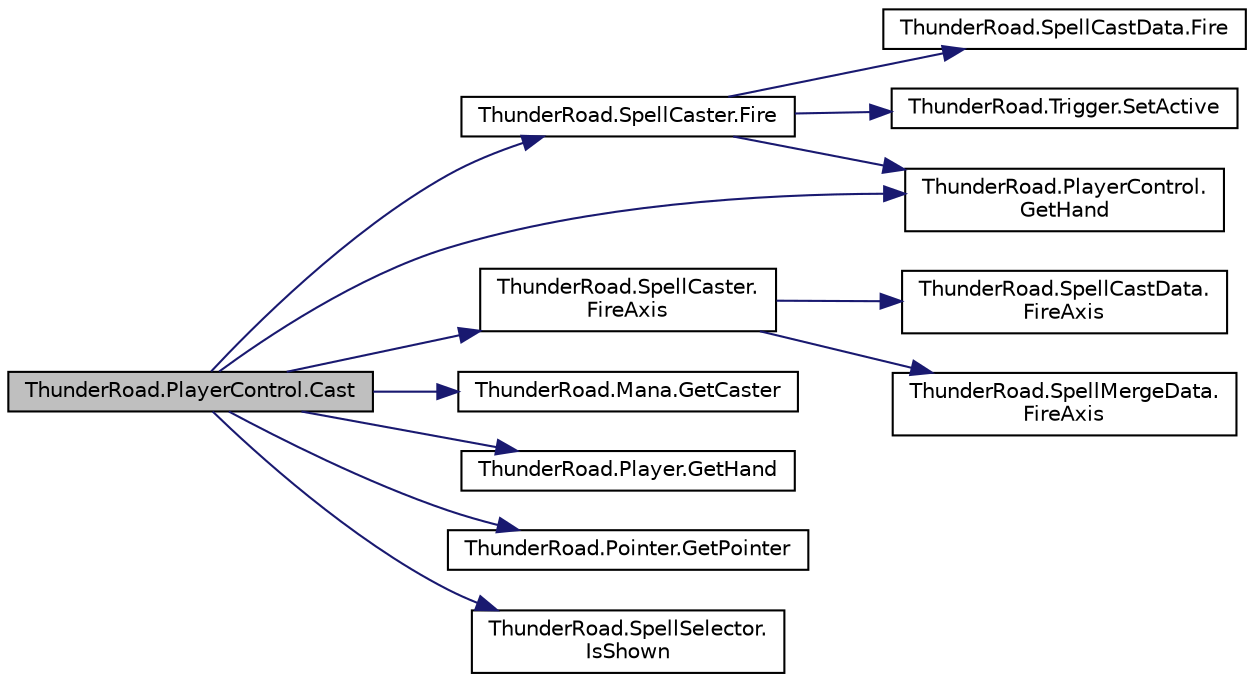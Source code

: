 digraph "ThunderRoad.PlayerControl.Cast"
{
 // LATEX_PDF_SIZE
  edge [fontname="Helvetica",fontsize="10",labelfontname="Helvetica",labelfontsize="10"];
  node [fontname="Helvetica",fontsize="10",shape=record];
  rankdir="LR";
  Node1 [label="ThunderRoad.PlayerControl.Cast",height=0.2,width=0.4,color="black", fillcolor="grey75", style="filled", fontcolor="black",tooltip="Casts the specified side."];
  Node1 -> Node2 [color="midnightblue",fontsize="10",style="solid",fontname="Helvetica"];
  Node2 [label="ThunderRoad.SpellCaster.Fire",height=0.2,width=0.4,color="black", fillcolor="white", style="filled",URL="$class_thunder_road_1_1_spell_caster.html#a3cb2e2bd8ee15abb0aa756d16f92fd69",tooltip="Fires the specified active."];
  Node2 -> Node3 [color="midnightblue",fontsize="10",style="solid",fontname="Helvetica"];
  Node3 [label="ThunderRoad.SpellCastData.Fire",height=0.2,width=0.4,color="black", fillcolor="white", style="filled",URL="$class_thunder_road_1_1_spell_cast_data.html#a09e15ca3c181f347ff714472d905eb98",tooltip="Fires the specified active."];
  Node2 -> Node4 [color="midnightblue",fontsize="10",style="solid",fontname="Helvetica"];
  Node4 [label="ThunderRoad.PlayerControl.\lGetHand",height=0.2,width=0.4,color="black", fillcolor="white", style="filled",URL="$class_thunder_road_1_1_player_control.html#a35f9d9f52e8ffc5ad4a3b3a8a18541b9",tooltip="Gets the hand."];
  Node2 -> Node5 [color="midnightblue",fontsize="10",style="solid",fontname="Helvetica"];
  Node5 [label="ThunderRoad.Trigger.SetActive",height=0.2,width=0.4,color="black", fillcolor="white", style="filled",URL="$class_thunder_road_1_1_trigger.html#acf6a7e82fb1cbb9c1f1e9f2e998b487c",tooltip="Sets the active."];
  Node1 -> Node6 [color="midnightblue",fontsize="10",style="solid",fontname="Helvetica"];
  Node6 [label="ThunderRoad.SpellCaster.\lFireAxis",height=0.2,width=0.4,color="black", fillcolor="white", style="filled",URL="$class_thunder_road_1_1_spell_caster.html#a4b5a16d9c556490f03e743e307afa484",tooltip="Fires the axis."];
  Node6 -> Node7 [color="midnightblue",fontsize="10",style="solid",fontname="Helvetica"];
  Node7 [label="ThunderRoad.SpellCastData.\lFireAxis",height=0.2,width=0.4,color="black", fillcolor="white", style="filled",URL="$class_thunder_road_1_1_spell_cast_data.html#a2a94bcaf6795b2f793de8a1fcccf6b4d",tooltip="Fires the axis."];
  Node6 -> Node8 [color="midnightblue",fontsize="10",style="solid",fontname="Helvetica"];
  Node8 [label="ThunderRoad.SpellMergeData.\lFireAxis",height=0.2,width=0.4,color="black", fillcolor="white", style="filled",URL="$class_thunder_road_1_1_spell_merge_data.html#a0bad8ae4e375bdff02fb06bca008922c",tooltip="Fires the axis."];
  Node1 -> Node9 [color="midnightblue",fontsize="10",style="solid",fontname="Helvetica"];
  Node9 [label="ThunderRoad.Mana.GetCaster",height=0.2,width=0.4,color="black", fillcolor="white", style="filled",URL="$class_thunder_road_1_1_mana.html#a40b781943c59a37c18ea44dd84fc946d",tooltip="Gets the caster."];
  Node1 -> Node10 [color="midnightblue",fontsize="10",style="solid",fontname="Helvetica"];
  Node10 [label="ThunderRoad.Player.GetHand",height=0.2,width=0.4,color="black", fillcolor="white", style="filled",URL="$class_thunder_road_1_1_player.html#a962a51d7c0c39e3a5f74763002d394ea",tooltip="Gets the hand."];
  Node1 -> Node4 [color="midnightblue",fontsize="10",style="solid",fontname="Helvetica"];
  Node1 -> Node11 [color="midnightblue",fontsize="10",style="solid",fontname="Helvetica"];
  Node11 [label="ThunderRoad.Pointer.GetPointer",height=0.2,width=0.4,color="black", fillcolor="white", style="filled",URL="$class_thunder_road_1_1_pointer.html#a304000b4d3e6e5b29a3799c9566e638b",tooltip="Gets the pointer."];
  Node1 -> Node12 [color="midnightblue",fontsize="10",style="solid",fontname="Helvetica"];
  Node12 [label="ThunderRoad.SpellSelector.\lIsShown",height=0.2,width=0.4,color="black", fillcolor="white", style="filled",URL="$class_thunder_road_1_1_spell_selector.html#a5b86b5cf9a5e782b9ac5f25bcb3f23c1",tooltip="Determines whether the specified side is shown."];
}

